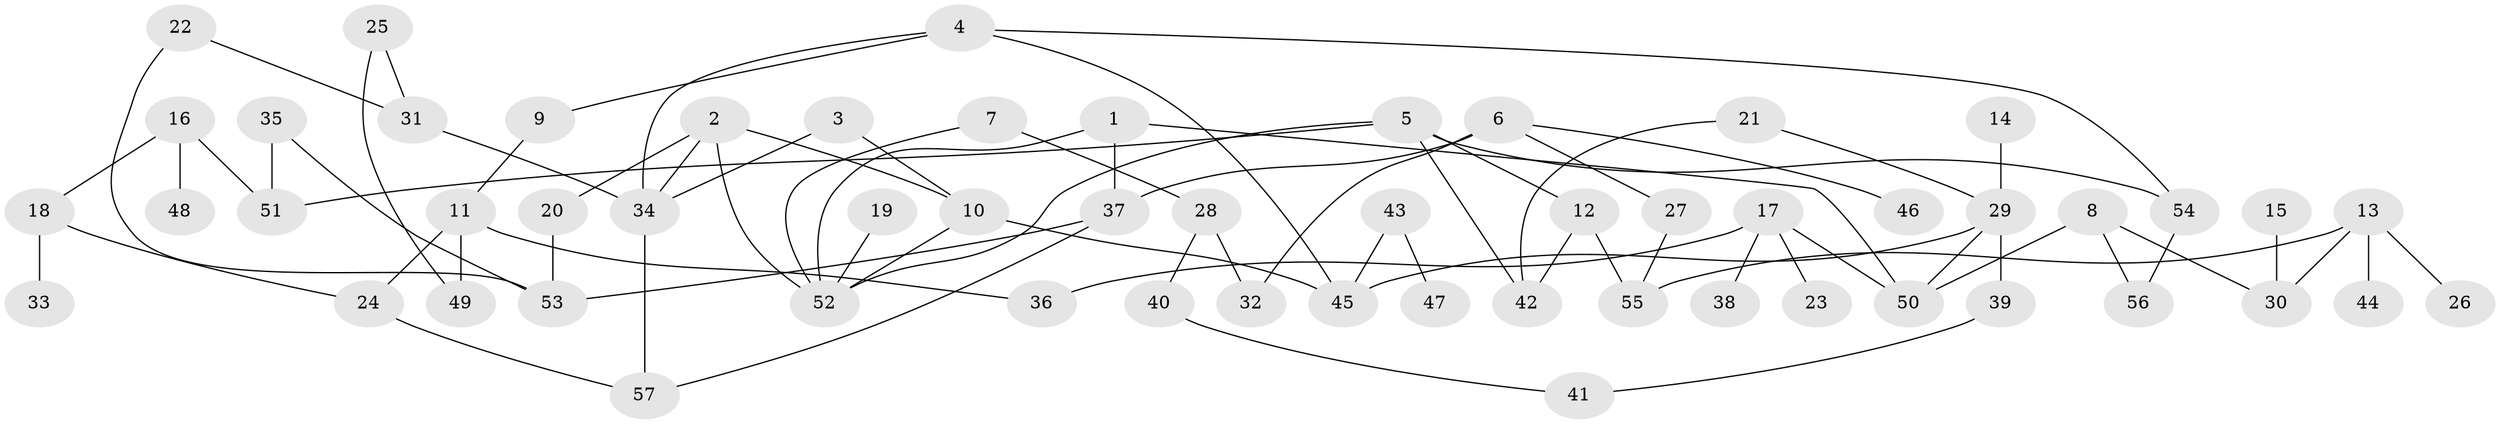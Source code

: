 // original degree distribution, {3: 0.1826086956521739, 8: 0.008695652173913044, 7: 0.017391304347826087, 5: 0.08695652173913043, 2: 0.3217391304347826, 1: 0.3217391304347826, 4: 0.06086956521739131}
// Generated by graph-tools (version 1.1) at 2025/01/03/09/25 03:01:04]
// undirected, 57 vertices, 76 edges
graph export_dot {
graph [start="1"]
  node [color=gray90,style=filled];
  1;
  2;
  3;
  4;
  5;
  6;
  7;
  8;
  9;
  10;
  11;
  12;
  13;
  14;
  15;
  16;
  17;
  18;
  19;
  20;
  21;
  22;
  23;
  24;
  25;
  26;
  27;
  28;
  29;
  30;
  31;
  32;
  33;
  34;
  35;
  36;
  37;
  38;
  39;
  40;
  41;
  42;
  43;
  44;
  45;
  46;
  47;
  48;
  49;
  50;
  51;
  52;
  53;
  54;
  55;
  56;
  57;
  1 -- 37 [weight=1.0];
  1 -- 50 [weight=1.0];
  1 -- 52 [weight=1.0];
  2 -- 10 [weight=1.0];
  2 -- 20 [weight=1.0];
  2 -- 34 [weight=2.0];
  2 -- 52 [weight=1.0];
  3 -- 10 [weight=1.0];
  3 -- 34 [weight=1.0];
  4 -- 9 [weight=1.0];
  4 -- 34 [weight=1.0];
  4 -- 45 [weight=1.0];
  4 -- 54 [weight=1.0];
  5 -- 12 [weight=1.0];
  5 -- 42 [weight=1.0];
  5 -- 51 [weight=1.0];
  5 -- 52 [weight=1.0];
  5 -- 54 [weight=1.0];
  6 -- 27 [weight=1.0];
  6 -- 32 [weight=1.0];
  6 -- 37 [weight=2.0];
  6 -- 46 [weight=1.0];
  7 -- 28 [weight=1.0];
  7 -- 52 [weight=1.0];
  8 -- 30 [weight=1.0];
  8 -- 50 [weight=1.0];
  8 -- 56 [weight=1.0];
  9 -- 11 [weight=1.0];
  10 -- 45 [weight=1.0];
  10 -- 52 [weight=1.0];
  11 -- 24 [weight=1.0];
  11 -- 36 [weight=1.0];
  11 -- 49 [weight=1.0];
  12 -- 42 [weight=1.0];
  12 -- 55 [weight=1.0];
  13 -- 26 [weight=1.0];
  13 -- 30 [weight=1.0];
  13 -- 44 [weight=1.0];
  13 -- 55 [weight=1.0];
  14 -- 29 [weight=1.0];
  15 -- 30 [weight=1.0];
  16 -- 18 [weight=1.0];
  16 -- 48 [weight=1.0];
  16 -- 51 [weight=1.0];
  17 -- 23 [weight=1.0];
  17 -- 36 [weight=1.0];
  17 -- 38 [weight=1.0];
  17 -- 50 [weight=1.0];
  18 -- 24 [weight=1.0];
  18 -- 33 [weight=2.0];
  19 -- 52 [weight=1.0];
  20 -- 53 [weight=1.0];
  21 -- 29 [weight=1.0];
  21 -- 42 [weight=1.0];
  22 -- 31 [weight=1.0];
  22 -- 53 [weight=1.0];
  24 -- 57 [weight=1.0];
  25 -- 31 [weight=1.0];
  25 -- 49 [weight=1.0];
  27 -- 55 [weight=1.0];
  28 -- 32 [weight=1.0];
  28 -- 40 [weight=1.0];
  29 -- 39 [weight=1.0];
  29 -- 45 [weight=1.0];
  29 -- 50 [weight=1.0];
  31 -- 34 [weight=1.0];
  34 -- 57 [weight=1.0];
  35 -- 51 [weight=1.0];
  35 -- 53 [weight=1.0];
  37 -- 53 [weight=1.0];
  37 -- 57 [weight=1.0];
  39 -- 41 [weight=1.0];
  40 -- 41 [weight=1.0];
  43 -- 45 [weight=1.0];
  43 -- 47 [weight=1.0];
  54 -- 56 [weight=1.0];
}
